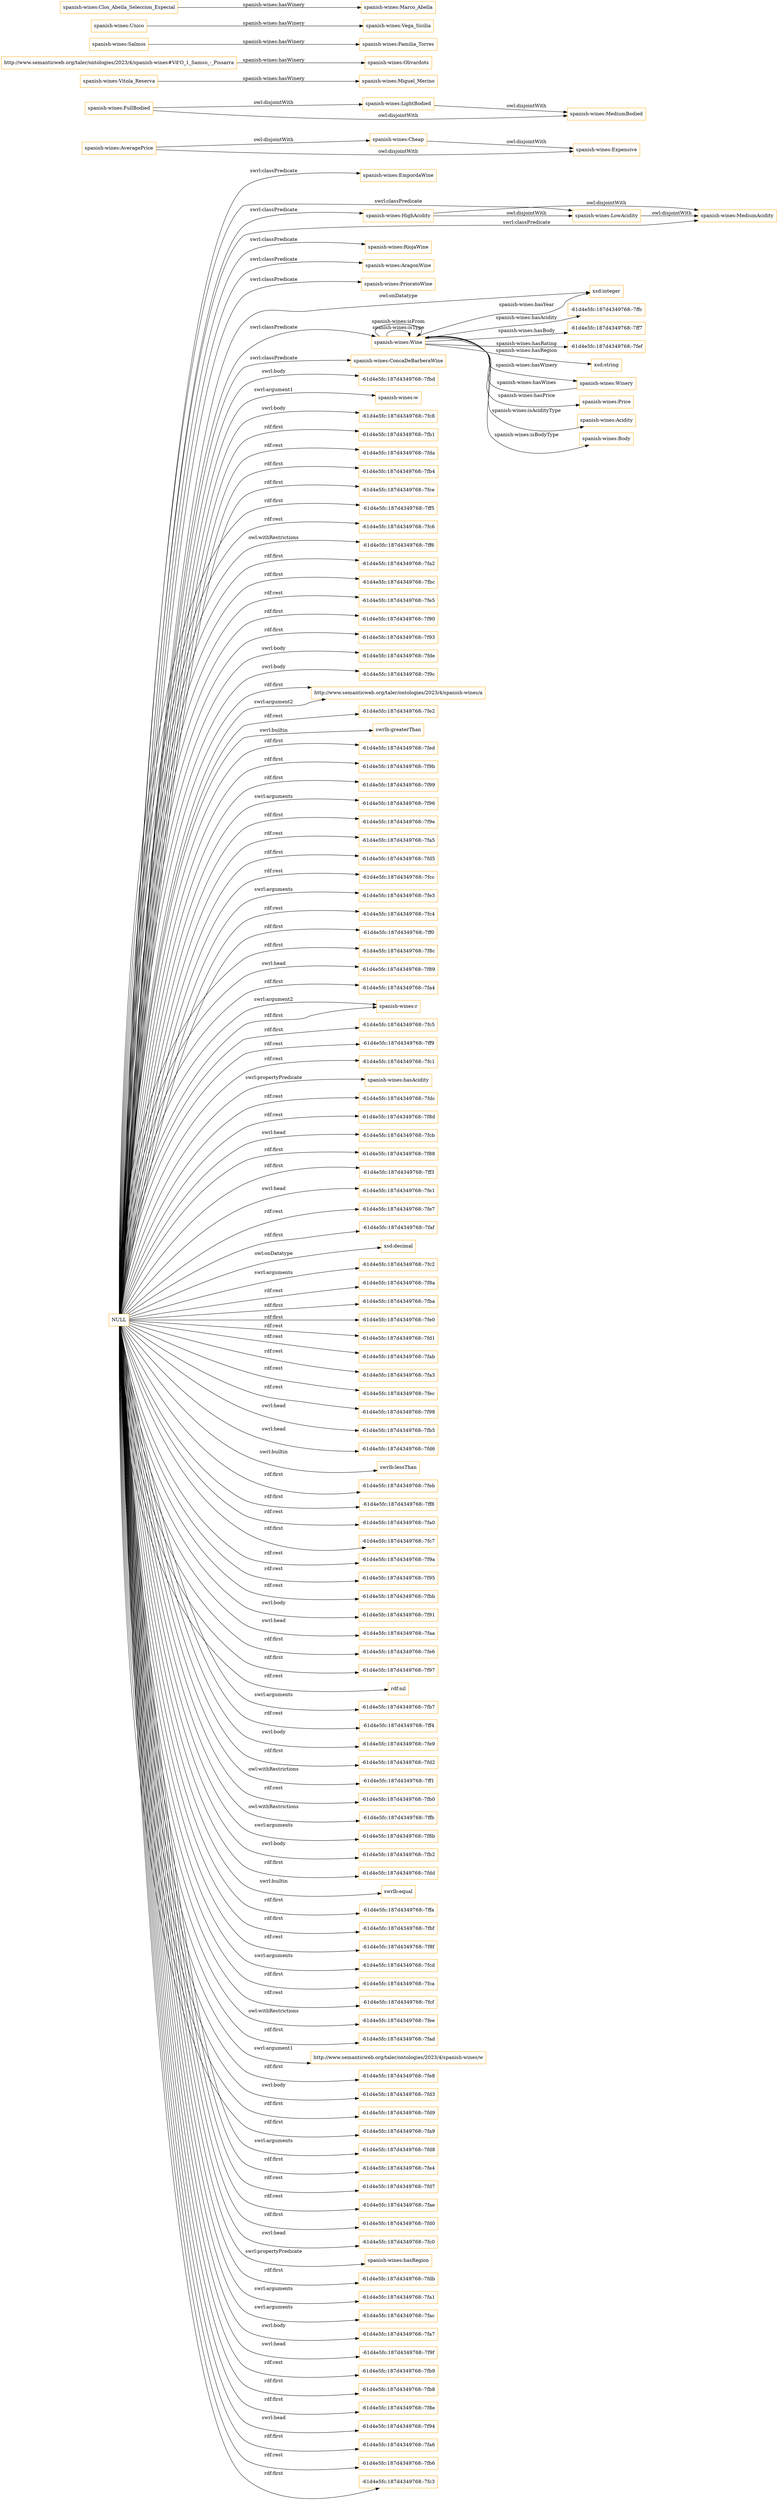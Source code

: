 digraph ar2dtool_diagram { 
rankdir=LR;
size="1501"
node [shape = rectangle, color="orange"]; "spanish-wines:EmpordaWine" "spanish-wines:MediumAcidity" "spanish-wines:Winery" "spanish-wines:RiojaWine" "spanish-wines:LowAcidity" "spanish-wines:Price" "spanish-wines:Cheap" "spanish-wines:Acidity" "spanish-wines:HighAcidity" "spanish-wines:Expensive" "spanish-wines:FullBodied" "spanish-wines:AragonWine" "spanish-wines:PrioratoWine" "spanish-wines:AveragePrice" "spanish-wines:Body" "spanish-wines:LightBodied" "spanish-wines:MediumBodied" "spanish-wines:Wine" "spanish-wines:ConcaDeBarberaWine" ; /*classes style*/
	"NULL" -> "-61d4e5fc:187d4349768:-7fbd" [ label = "swrl:body" ];
	"NULL" -> "spanish-wines:w" [ label = "swrl:argument1" ];
	"NULL" -> "-61d4e5fc:187d4349768:-7fc8" [ label = "swrl:body" ];
	"NULL" -> "-61d4e5fc:187d4349768:-7fb1" [ label = "rdf:first" ];
	"NULL" -> "spanish-wines:EmpordaWine" [ label = "swrl:classPredicate" ];
	"NULL" -> "-61d4e5fc:187d4349768:-7fda" [ label = "rdf:rest" ];
	"NULL" -> "-61d4e5fc:187d4349768:-7fb4" [ label = "rdf:first" ];
	"NULL" -> "-61d4e5fc:187d4349768:-7fce" [ label = "rdf:first" ];
	"NULL" -> "-61d4e5fc:187d4349768:-7ff5" [ label = "rdf:first" ];
	"NULL" -> "-61d4e5fc:187d4349768:-7fc6" [ label = "rdf:rest" ];
	"NULL" -> "-61d4e5fc:187d4349768:-7ff6" [ label = "owl:withRestrictions" ];
	"NULL" -> "-61d4e5fc:187d4349768:-7fa2" [ label = "rdf:first" ];
	"NULL" -> "-61d4e5fc:187d4349768:-7fbc" [ label = "rdf:first" ];
	"NULL" -> "-61d4e5fc:187d4349768:-7fe5" [ label = "rdf:rest" ];
	"NULL" -> "-61d4e5fc:187d4349768:-7f90" [ label = "rdf:first" ];
	"NULL" -> "xsd:integer" [ label = "owl:onDatatype" ];
	"NULL" -> "spanish-wines:RiojaWine" [ label = "swrl:classPredicate" ];
	"NULL" -> "-61d4e5fc:187d4349768:-7f93" [ label = "rdf:first" ];
	"NULL" -> "-61d4e5fc:187d4349768:-7fde" [ label = "swrl:body" ];
	"NULL" -> "-61d4e5fc:187d4349768:-7f9c" [ label = "swrl:body" ];
	"NULL" -> "http://www.semanticweb.org/taler/ontologies/2023/4/spanish-wines/a" [ label = "swrl:argument2" ];
	"NULL" -> "-61d4e5fc:187d4349768:-7fe2" [ label = "rdf:rest" ];
	"NULL" -> "swrlb:greaterThan" [ label = "swrl:builtin" ];
	"NULL" -> "spanish-wines:PrioratoWine" [ label = "swrl:classPredicate" ];
	"NULL" -> "-61d4e5fc:187d4349768:-7fed" [ label = "rdf:first" ];
	"NULL" -> "-61d4e5fc:187d4349768:-7f9b" [ label = "rdf:first" ];
	"NULL" -> "-61d4e5fc:187d4349768:-7f99" [ label = "rdf:first" ];
	"NULL" -> "-61d4e5fc:187d4349768:-7f96" [ label = "swrl:arguments" ];
	"NULL" -> "-61d4e5fc:187d4349768:-7f9e" [ label = "rdf:first" ];
	"NULL" -> "-61d4e5fc:187d4349768:-7fa5" [ label = "rdf:rest" ];
	"NULL" -> "-61d4e5fc:187d4349768:-7fd5" [ label = "rdf:first" ];
	"NULL" -> "-61d4e5fc:187d4349768:-7fcc" [ label = "rdf:rest" ];
	"NULL" -> "-61d4e5fc:187d4349768:-7fe3" [ label = "swrl:arguments" ];
	"NULL" -> "spanish-wines:HighAcidity" [ label = "swrl:classPredicate" ];
	"NULL" -> "-61d4e5fc:187d4349768:-7fc4" [ label = "rdf:rest" ];
	"NULL" -> "-61d4e5fc:187d4349768:-7ff0" [ label = "rdf:first" ];
	"NULL" -> "-61d4e5fc:187d4349768:-7f8c" [ label = "rdf:first" ];
	"NULL" -> "-61d4e5fc:187d4349768:-7f89" [ label = "swrl:head" ];
	"NULL" -> "-61d4e5fc:187d4349768:-7fa4" [ label = "rdf:first" ];
	"NULL" -> "spanish-wines:r" [ label = "rdf:first" ];
	"NULL" -> "-61d4e5fc:187d4349768:-7fc5" [ label = "rdf:first" ];
	"NULL" -> "-61d4e5fc:187d4349768:-7ff9" [ label = "rdf:rest" ];
	"NULL" -> "-61d4e5fc:187d4349768:-7fc1" [ label = "rdf:rest" ];
	"NULL" -> "spanish-wines:hasAcidity" [ label = "swrl:propertyPredicate" ];
	"NULL" -> "-61d4e5fc:187d4349768:-7fdc" [ label = "rdf:rest" ];
	"NULL" -> "-61d4e5fc:187d4349768:-7f8d" [ label = "rdf:rest" ];
	"NULL" -> "-61d4e5fc:187d4349768:-7fcb" [ label = "swrl:head" ];
	"NULL" -> "-61d4e5fc:187d4349768:-7f88" [ label = "rdf:first" ];
	"NULL" -> "spanish-wines:AragonWine" [ label = "swrl:classPredicate" ];
	"NULL" -> "-61d4e5fc:187d4349768:-7ff3" [ label = "rdf:first" ];
	"NULL" -> "-61d4e5fc:187d4349768:-7fe1" [ label = "swrl:head" ];
	"NULL" -> "-61d4e5fc:187d4349768:-7fe7" [ label = "rdf:rest" ];
	"NULL" -> "-61d4e5fc:187d4349768:-7faf" [ label = "rdf:first" ];
	"NULL" -> "xsd:decimal" [ label = "owl:onDatatype" ];
	"NULL" -> "-61d4e5fc:187d4349768:-7fc2" [ label = "swrl:arguments" ];
	"NULL" -> "spanish-wines:ConcaDeBarberaWine" [ label = "swrl:classPredicate" ];
	"NULL" -> "-61d4e5fc:187d4349768:-7f8a" [ label = "rdf:rest" ];
	"NULL" -> "-61d4e5fc:187d4349768:-7fba" [ label = "rdf:first" ];
	"NULL" -> "-61d4e5fc:187d4349768:-7fe0" [ label = "rdf:first" ];
	"NULL" -> "-61d4e5fc:187d4349768:-7fd1" [ label = "rdf:rest" ];
	"NULL" -> "-61d4e5fc:187d4349768:-7fab" [ label = "rdf:rest" ];
	"NULL" -> "-61d4e5fc:187d4349768:-7fa3" [ label = "rdf:rest" ];
	"NULL" -> "-61d4e5fc:187d4349768:-7fec" [ label = "rdf:rest" ];
	"NULL" -> "-61d4e5fc:187d4349768:-7f98" [ label = "rdf:rest" ];
	"NULL" -> "-61d4e5fc:187d4349768:-7fb5" [ label = "swrl:head" ];
	"NULL" -> "-61d4e5fc:187d4349768:-7fd6" [ label = "swrl:head" ];
	"NULL" -> "spanish-wines:LowAcidity" [ label = "swrl:classPredicate" ];
	"NULL" -> "swrlb:lessThan" [ label = "swrl:builtin" ];
	"NULL" -> "-61d4e5fc:187d4349768:-7feb" [ label = "rdf:first" ];
	"NULL" -> "-61d4e5fc:187d4349768:-7ff8" [ label = "rdf:first" ];
	"NULL" -> "-61d4e5fc:187d4349768:-7fa0" [ label = "rdf:rest" ];
	"NULL" -> "-61d4e5fc:187d4349768:-7fc7" [ label = "rdf:first" ];
	"NULL" -> "-61d4e5fc:187d4349768:-7f9a" [ label = "rdf:rest" ];
	"NULL" -> "-61d4e5fc:187d4349768:-7f95" [ label = "rdf:rest" ];
	"NULL" -> "-61d4e5fc:187d4349768:-7fbb" [ label = "rdf:rest" ];
	"NULL" -> "-61d4e5fc:187d4349768:-7f91" [ label = "swrl:body" ];
	"NULL" -> "-61d4e5fc:187d4349768:-7faa" [ label = "swrl:head" ];
	"NULL" -> "-61d4e5fc:187d4349768:-7fe6" [ label = "rdf:first" ];
	"NULL" -> "-61d4e5fc:187d4349768:-7f97" [ label = "rdf:first" ];
	"NULL" -> "rdf:nil" [ label = "rdf:rest" ];
	"NULL" -> "spanish-wines:Wine" [ label = "swrl:classPredicate" ];
	"NULL" -> "-61d4e5fc:187d4349768:-7fb7" [ label = "swrl:arguments" ];
	"NULL" -> "-61d4e5fc:187d4349768:-7ff4" [ label = "rdf:rest" ];
	"NULL" -> "-61d4e5fc:187d4349768:-7fe9" [ label = "swrl:body" ];
	"NULL" -> "-61d4e5fc:187d4349768:-7fd2" [ label = "rdf:first" ];
	"NULL" -> "-61d4e5fc:187d4349768:-7ff1" [ label = "owl:withRestrictions" ];
	"NULL" -> "-61d4e5fc:187d4349768:-7fb0" [ label = "rdf:rest" ];
	"NULL" -> "-61d4e5fc:187d4349768:-7ffb" [ label = "owl:withRestrictions" ];
	"NULL" -> "-61d4e5fc:187d4349768:-7f8b" [ label = "swrl:arguments" ];
	"NULL" -> "-61d4e5fc:187d4349768:-7fb2" [ label = "swrl:body" ];
	"NULL" -> "-61d4e5fc:187d4349768:-7fdd" [ label = "rdf:first" ];
	"NULL" -> "swrlb:equal" [ label = "swrl:builtin" ];
	"NULL" -> "-61d4e5fc:187d4349768:-7ffa" [ label = "rdf:first" ];
	"NULL" -> "-61d4e5fc:187d4349768:-7fbf" [ label = "rdf:first" ];
	"NULL" -> "-61d4e5fc:187d4349768:-7f8f" [ label = "rdf:rest" ];
	"NULL" -> "-61d4e5fc:187d4349768:-7fcd" [ label = "swrl:arguments" ];
	"NULL" -> "-61d4e5fc:187d4349768:-7fca" [ label = "rdf:first" ];
	"NULL" -> "-61d4e5fc:187d4349768:-7fcf" [ label = "rdf:rest" ];
	"NULL" -> "-61d4e5fc:187d4349768:-7fee" [ label = "owl:withRestrictions" ];
	"NULL" -> "-61d4e5fc:187d4349768:-7fad" [ label = "rdf:first" ];
	"NULL" -> "http://www.semanticweb.org/taler/ontologies/2023/4/spanish-wines/w" [ label = "swrl:argument1" ];
	"NULL" -> "-61d4e5fc:187d4349768:-7fe8" [ label = "rdf:first" ];
	"NULL" -> "-61d4e5fc:187d4349768:-7fd3" [ label = "swrl:body" ];
	"NULL" -> "-61d4e5fc:187d4349768:-7fd9" [ label = "rdf:first" ];
	"NULL" -> "spanish-wines:r" [ label = "swrl:argument2" ];
	"NULL" -> "-61d4e5fc:187d4349768:-7fa9" [ label = "rdf:first" ];
	"NULL" -> "-61d4e5fc:187d4349768:-7fd8" [ label = "swrl:arguments" ];
	"NULL" -> "-61d4e5fc:187d4349768:-7fe4" [ label = "rdf:first" ];
	"NULL" -> "-61d4e5fc:187d4349768:-7fd7" [ label = "rdf:rest" ];
	"NULL" -> "-61d4e5fc:187d4349768:-7fae" [ label = "rdf:rest" ];
	"NULL" -> "-61d4e5fc:187d4349768:-7fd0" [ label = "rdf:first" ];
	"NULL" -> "-61d4e5fc:187d4349768:-7fc0" [ label = "swrl:head" ];
	"NULL" -> "spanish-wines:hasRegion" [ label = "swrl:propertyPredicate" ];
	"NULL" -> "-61d4e5fc:187d4349768:-7fdb" [ label = "rdf:first" ];
	"NULL" -> "-61d4e5fc:187d4349768:-7fa1" [ label = "swrl:arguments" ];
	"NULL" -> "-61d4e5fc:187d4349768:-7fac" [ label = "swrl:arguments" ];
	"NULL" -> "-61d4e5fc:187d4349768:-7fa7" [ label = "swrl:body" ];
	"NULL" -> "http://www.semanticweb.org/taler/ontologies/2023/4/spanish-wines/a" [ label = "rdf:first" ];
	"NULL" -> "-61d4e5fc:187d4349768:-7f9f" [ label = "swrl:head" ];
	"NULL" -> "-61d4e5fc:187d4349768:-7fb9" [ label = "rdf:rest" ];
	"NULL" -> "-61d4e5fc:187d4349768:-7fb8" [ label = "rdf:first" ];
	"NULL" -> "-61d4e5fc:187d4349768:-7f8e" [ label = "rdf:first" ];
	"NULL" -> "-61d4e5fc:187d4349768:-7f94" [ label = "swrl:head" ];
	"NULL" -> "-61d4e5fc:187d4349768:-7fa6" [ label = "rdf:first" ];
	"NULL" -> "-61d4e5fc:187d4349768:-7fb6" [ label = "rdf:rest" ];
	"NULL" -> "spanish-wines:MediumAcidity" [ label = "swrl:classPredicate" ];
	"NULL" -> "-61d4e5fc:187d4349768:-7fc3" [ label = "rdf:first" ];
	"spanish-wines:HighAcidity" -> "spanish-wines:MediumAcidity" [ label = "owl:disjointWith" ];
	"spanish-wines:HighAcidity" -> "spanish-wines:LowAcidity" [ label = "owl:disjointWith" ];
	"spanish-wines:LightBodied" -> "spanish-wines:MediumBodied" [ label = "owl:disjointWith" ];
	"spanish-wines:Vitola_Reserva" -> "spanish-wines:Miguel_Merino" [ label = "spanish-wines:hasWinery" ];
	"spanish-wines:Cheap" -> "spanish-wines:Expensive" [ label = "owl:disjointWith" ];
	"spanish-wines:AveragePrice" -> "spanish-wines:Expensive" [ label = "owl:disjointWith" ];
	"spanish-wines:AveragePrice" -> "spanish-wines:Cheap" [ label = "owl:disjointWith" ];
	"http://www.semanticweb.org/taler/ontologies/2023/4/spanish-wines#Vd'O_1_Samso_-_Pissarra" -> "spanish-wines:Olivardots" [ label = "spanish-wines:hasWinery" ];
	"spanish-wines:FullBodied" -> "spanish-wines:MediumBodied" [ label = "owl:disjointWith" ];
	"spanish-wines:FullBodied" -> "spanish-wines:LightBodied" [ label = "owl:disjointWith" ];
	"spanish-wines:Salmos" -> "spanish-wines:Familia_Torres" [ label = "spanish-wines:hasWinery" ];
	"spanish-wines:Unico" -> "spanish-wines:Vega_Sicilia" [ label = "spanish-wines:hasWinery" ];
	"spanish-wines:LowAcidity" -> "spanish-wines:MediumAcidity" [ label = "owl:disjointWith" ];
	"spanish-wines:Clos_Abella_Seleccion_Especial" -> "spanish-wines:Marco_Abella" [ label = "spanish-wines:hasWinery" ];
	"spanish-wines:Wine" -> "-61d4e5fc:187d4349768:-7ffc" [ label = "spanish-wines:hasAcidity" ];
	"spanish-wines:Wine" -> "spanish-wines:Wine" [ label = "spanish-wines:isType" ];
	"spanish-wines:Wine" -> "-61d4e5fc:187d4349768:-7ff7" [ label = "spanish-wines:hasBody" ];
	"spanish-wines:Wine" -> "spanish-wines:Wine" [ label = "spanish-wines:isFrom" ];
	"spanish-wines:Wine" -> "spanish-wines:Price" [ label = "spanish-wines:hasPrice" ];
	"spanish-wines:Winery" -> "spanish-wines:Wine" [ label = "spanish-wines:hasWines" ];
	"spanish-wines:Wine" -> "-61d4e5fc:187d4349768:-7fef" [ label = "spanish-wines:hasRating" ];
	"spanish-wines:Wine" -> "spanish-wines:Acidity" [ label = "spanish-wines:isAcidityType" ];
	"spanish-wines:Wine" -> "spanish-wines:Winery" [ label = "spanish-wines:hasWinery" ];
	"spanish-wines:Wine" -> "xsd:integer" [ label = "spanish-wines:hasYear" ];
	"spanish-wines:Wine" -> "xsd:string" [ label = "spanish-wines:hasRegion" ];
	"spanish-wines:Wine" -> "spanish-wines:Body" [ label = "spanish-wines:isBodyType" ];

}
